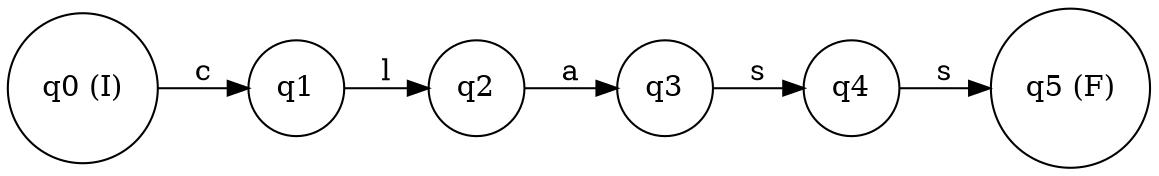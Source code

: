 digraph finite_state_machine {
rankdir=LR;
node [shape = circle];
q0 [label="q0 (I)"];
q1 [label="q1"];
q2 [label="q2"];
q3 [label="q3"];
q4 [label="q4"];
q5 [label="q5 (F)"];
q0 -> q1 [label="c"];
q1 -> q2 [label="l"];
q2 -> q3 [label="a"];
q3 -> q4 [label="s"];
q4 -> q5 [label="s"];
}